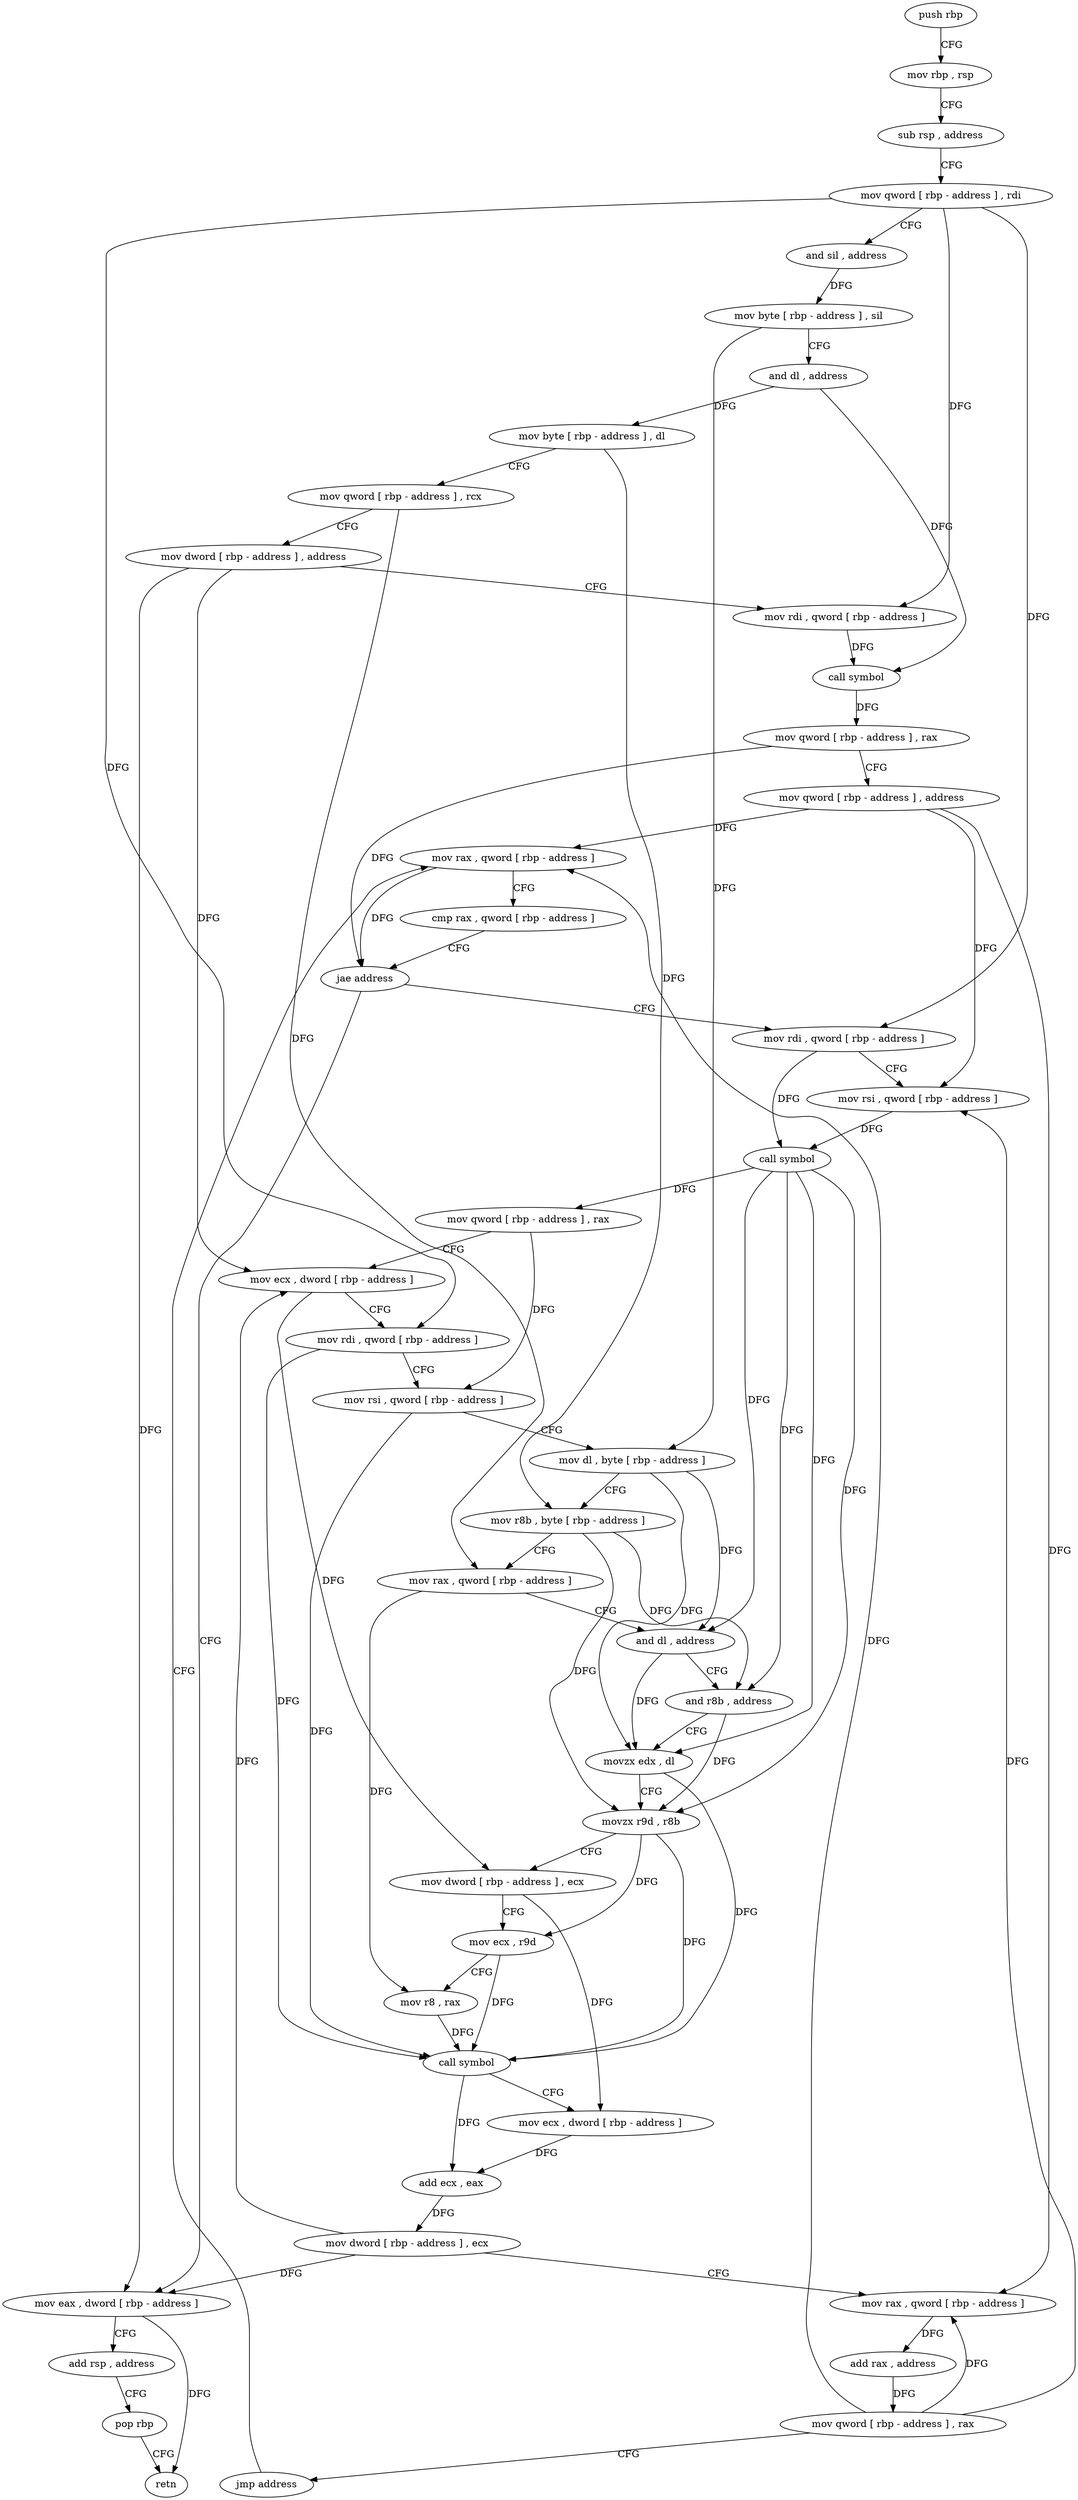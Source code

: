 digraph "func" {
"125232" [label = "push rbp" ]
"125233" [label = "mov rbp , rsp" ]
"125236" [label = "sub rsp , address" ]
"125240" [label = "mov qword [ rbp - address ] , rdi" ]
"125244" [label = "and sil , address" ]
"125248" [label = "mov byte [ rbp - address ] , sil" ]
"125252" [label = "and dl , address" ]
"125255" [label = "mov byte [ rbp - address ] , dl" ]
"125258" [label = "mov qword [ rbp - address ] , rcx" ]
"125262" [label = "mov dword [ rbp - address ] , address" ]
"125269" [label = "mov rdi , qword [ rbp - address ]" ]
"125273" [label = "call symbol" ]
"125278" [label = "mov qword [ rbp - address ] , rax" ]
"125282" [label = "mov qword [ rbp - address ] , address" ]
"125290" [label = "mov rax , qword [ rbp - address ]" ]
"125398" [label = "mov eax , dword [ rbp - address ]" ]
"125401" [label = "add rsp , address" ]
"125405" [label = "pop rbp" ]
"125406" [label = "retn" ]
"125304" [label = "mov rdi , qword [ rbp - address ]" ]
"125308" [label = "mov rsi , qword [ rbp - address ]" ]
"125312" [label = "call symbol" ]
"125317" [label = "mov qword [ rbp - address ] , rax" ]
"125321" [label = "mov ecx , dword [ rbp - address ]" ]
"125324" [label = "mov rdi , qword [ rbp - address ]" ]
"125328" [label = "mov rsi , qword [ rbp - address ]" ]
"125332" [label = "mov dl , byte [ rbp - address ]" ]
"125335" [label = "mov r8b , byte [ rbp - address ]" ]
"125339" [label = "mov rax , qword [ rbp - address ]" ]
"125343" [label = "and dl , address" ]
"125346" [label = "and r8b , address" ]
"125350" [label = "movzx edx , dl" ]
"125353" [label = "movzx r9d , r8b" ]
"125357" [label = "mov dword [ rbp - address ] , ecx" ]
"125360" [label = "mov ecx , r9d" ]
"125363" [label = "mov r8 , rax" ]
"125366" [label = "call symbol" ]
"125371" [label = "mov ecx , dword [ rbp - address ]" ]
"125374" [label = "add ecx , eax" ]
"125376" [label = "mov dword [ rbp - address ] , ecx" ]
"125379" [label = "mov rax , qword [ rbp - address ]" ]
"125383" [label = "add rax , address" ]
"125389" [label = "mov qword [ rbp - address ] , rax" ]
"125393" [label = "jmp address" ]
"125294" [label = "cmp rax , qword [ rbp - address ]" ]
"125298" [label = "jae address" ]
"125232" -> "125233" [ label = "CFG" ]
"125233" -> "125236" [ label = "CFG" ]
"125236" -> "125240" [ label = "CFG" ]
"125240" -> "125244" [ label = "CFG" ]
"125240" -> "125269" [ label = "DFG" ]
"125240" -> "125304" [ label = "DFG" ]
"125240" -> "125324" [ label = "DFG" ]
"125244" -> "125248" [ label = "DFG" ]
"125248" -> "125252" [ label = "CFG" ]
"125248" -> "125332" [ label = "DFG" ]
"125252" -> "125255" [ label = "DFG" ]
"125252" -> "125273" [ label = "DFG" ]
"125255" -> "125258" [ label = "CFG" ]
"125255" -> "125335" [ label = "DFG" ]
"125258" -> "125262" [ label = "CFG" ]
"125258" -> "125339" [ label = "DFG" ]
"125262" -> "125269" [ label = "CFG" ]
"125262" -> "125398" [ label = "DFG" ]
"125262" -> "125321" [ label = "DFG" ]
"125269" -> "125273" [ label = "DFG" ]
"125273" -> "125278" [ label = "DFG" ]
"125278" -> "125282" [ label = "CFG" ]
"125278" -> "125298" [ label = "DFG" ]
"125282" -> "125290" [ label = "DFG" ]
"125282" -> "125308" [ label = "DFG" ]
"125282" -> "125379" [ label = "DFG" ]
"125290" -> "125294" [ label = "CFG" ]
"125290" -> "125298" [ label = "DFG" ]
"125398" -> "125401" [ label = "CFG" ]
"125398" -> "125406" [ label = "DFG" ]
"125401" -> "125405" [ label = "CFG" ]
"125405" -> "125406" [ label = "CFG" ]
"125304" -> "125308" [ label = "CFG" ]
"125304" -> "125312" [ label = "DFG" ]
"125308" -> "125312" [ label = "DFG" ]
"125312" -> "125317" [ label = "DFG" ]
"125312" -> "125343" [ label = "DFG" ]
"125312" -> "125350" [ label = "DFG" ]
"125312" -> "125346" [ label = "DFG" ]
"125312" -> "125353" [ label = "DFG" ]
"125317" -> "125321" [ label = "CFG" ]
"125317" -> "125328" [ label = "DFG" ]
"125321" -> "125324" [ label = "CFG" ]
"125321" -> "125357" [ label = "DFG" ]
"125324" -> "125328" [ label = "CFG" ]
"125324" -> "125366" [ label = "DFG" ]
"125328" -> "125332" [ label = "CFG" ]
"125328" -> "125366" [ label = "DFG" ]
"125332" -> "125335" [ label = "CFG" ]
"125332" -> "125343" [ label = "DFG" ]
"125332" -> "125350" [ label = "DFG" ]
"125335" -> "125339" [ label = "CFG" ]
"125335" -> "125346" [ label = "DFG" ]
"125335" -> "125353" [ label = "DFG" ]
"125339" -> "125343" [ label = "CFG" ]
"125339" -> "125363" [ label = "DFG" ]
"125343" -> "125346" [ label = "CFG" ]
"125343" -> "125350" [ label = "DFG" ]
"125346" -> "125350" [ label = "CFG" ]
"125346" -> "125353" [ label = "DFG" ]
"125350" -> "125353" [ label = "CFG" ]
"125350" -> "125366" [ label = "DFG" ]
"125353" -> "125357" [ label = "CFG" ]
"125353" -> "125360" [ label = "DFG" ]
"125353" -> "125366" [ label = "DFG" ]
"125357" -> "125360" [ label = "CFG" ]
"125357" -> "125371" [ label = "DFG" ]
"125360" -> "125363" [ label = "CFG" ]
"125360" -> "125366" [ label = "DFG" ]
"125363" -> "125366" [ label = "DFG" ]
"125366" -> "125371" [ label = "CFG" ]
"125366" -> "125374" [ label = "DFG" ]
"125371" -> "125374" [ label = "DFG" ]
"125374" -> "125376" [ label = "DFG" ]
"125376" -> "125379" [ label = "CFG" ]
"125376" -> "125398" [ label = "DFG" ]
"125376" -> "125321" [ label = "DFG" ]
"125379" -> "125383" [ label = "DFG" ]
"125383" -> "125389" [ label = "DFG" ]
"125389" -> "125393" [ label = "CFG" ]
"125389" -> "125290" [ label = "DFG" ]
"125389" -> "125308" [ label = "DFG" ]
"125389" -> "125379" [ label = "DFG" ]
"125393" -> "125290" [ label = "CFG" ]
"125294" -> "125298" [ label = "CFG" ]
"125298" -> "125398" [ label = "CFG" ]
"125298" -> "125304" [ label = "CFG" ]
}
